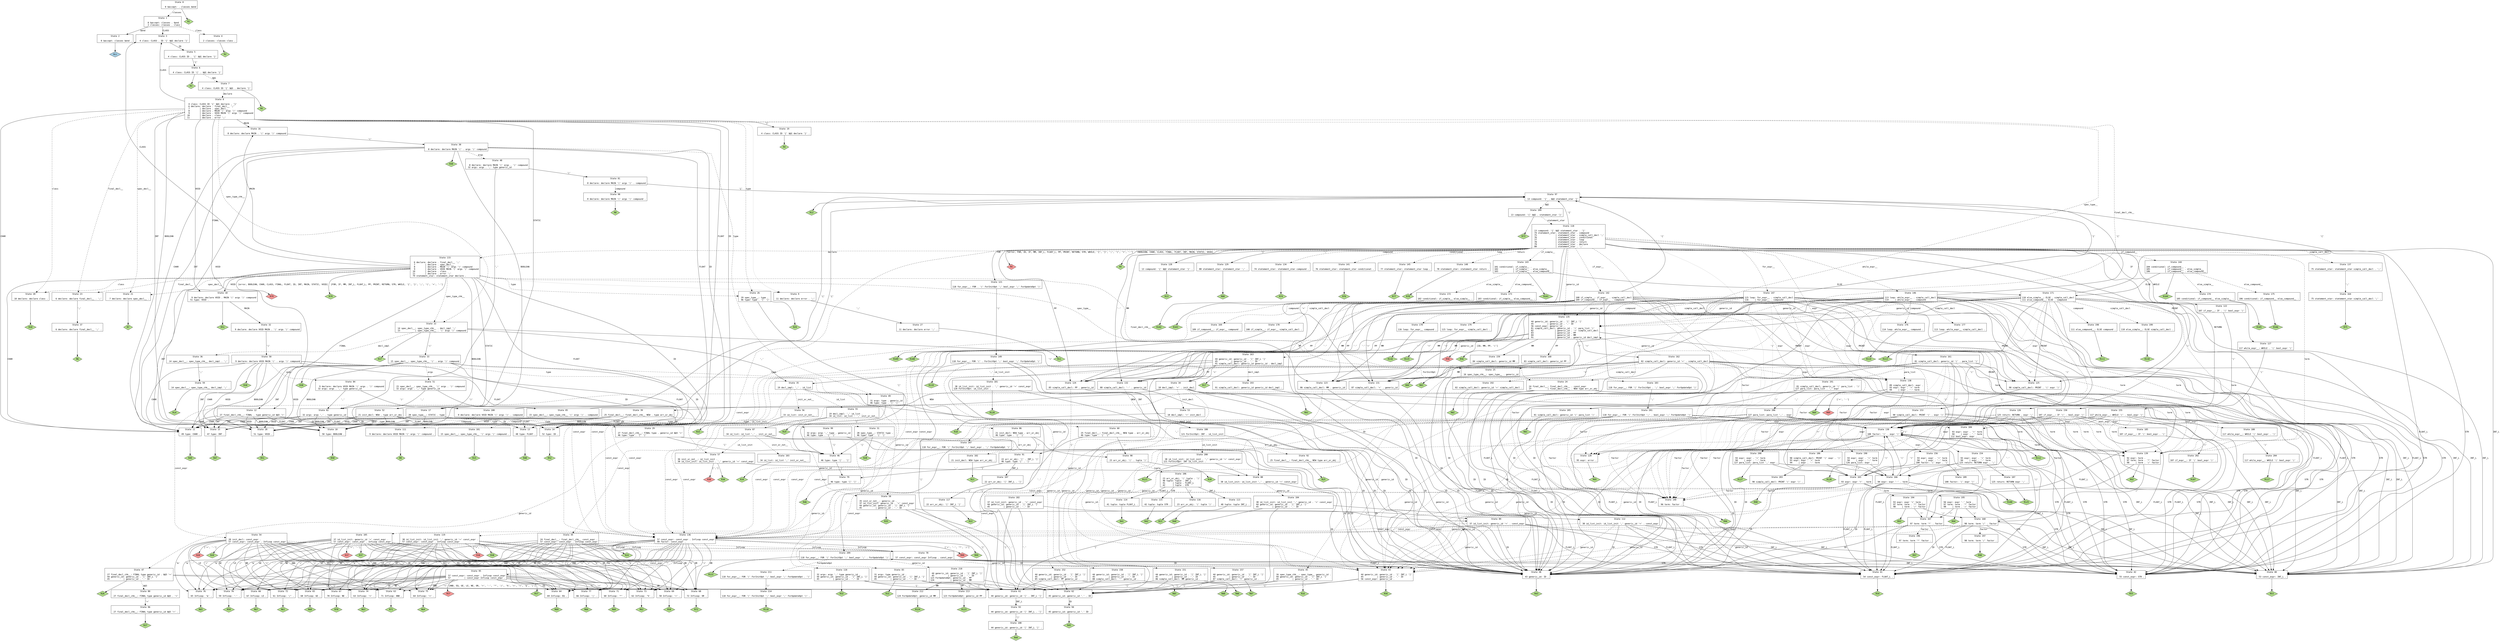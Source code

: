// Generated by GNU Bison 3.5.1.
// Report bugs to <bug-bison@gnu.org>.
// Home page: <https://www.gnu.org/software/bison/>.

digraph "B073040047.y"
{
  node [fontname = courier, shape = box, colorscheme = paired6]
  edge [fontname = courier]

  0 [label="State 0\n\l  0 $accept: . classes $end\l"]
  0 -> 1 [style=dashed label="classes"]
  0 -> "0R1" [style=solid]
 "0R1" [label="R1", fillcolor=3, shape=diamond, style=filled]
  1 [label="State 1\n\l  0 $accept: classes . $end\l  2 classes: classes . class\l"]
  1 -> 2 [style=solid label="$end"]
  1 -> 3 [style=solid label="CLASS"]
  1 -> 4 [style=dashed label="class"]
  2 [label="State 2\n\l  0 $accept: classes $end .\l"]
  2 -> "2R0" [style=solid]
 "2R0" [label="Acc", fillcolor=1, shape=diamond, style=filled]
  3 [label="State 3\n\l  4 class: CLASS . ID '{' $@1 declare '}'\l"]
  3 -> 5 [style=solid label="ID"]
  4 [label="State 4\n\l  2 classes: classes class .\l"]
  4 -> "4R2" [style=solid]
 "4R2" [label="R2", fillcolor=3, shape=diamond, style=filled]
  5 [label="State 5\n\l  4 class: CLASS ID . '{' $@1 declare '}'\l"]
  5 -> 6 [style=solid label="'{'"]
  6 [label="State 6\n\l  4 class: CLASS ID '{' . $@1 declare '}'\l"]
  6 -> 7 [style=dashed label="$@1"]
  6 -> "6R3" [style=solid]
 "6R3" [label="R3", fillcolor=3, shape=diamond, style=filled]
  7 [label="State 7\n\l  4 class: CLASS ID '{' $@1 . declare '}'\l"]
  7 -> 8 [style=dashed label="declare"]
  7 -> "7R5" [style=solid]
 "7R5" [label="R5", fillcolor=3, shape=diamond, style=filled]
  8 [label="State 8\n\l  4 class: CLASS ID '{' $@1 declare . '}'\l  6 declare: declare . final_decl__ ';'\l  7        | declare . spec_decl__\l  8        | declare . MAIN '(' args ')' compound\l  9        | declare . VOID MAIN '(' args ')' compound\l 10        | declare . class\l 11        | declare . error ';'\l"]
  8 -> 9 [style=dotted]
  8 -> 10 [style=solid label="BOOLEAN"]
  8 -> 11 [style=solid label="CHAR"]
  8 -> 3 [style=solid label="CLASS"]
  8 -> 12 [style=solid label="FINAL"]
  8 -> 13 [style=solid label="FLOAT"]
  8 -> 14 [style=solid label="ID"]
  8 -> 15 [style=solid label="INT"]
  8 -> 16 [style=solid label="MAIN"]
  8 -> 17 [style=solid label="STATIC"]
  8 -> 18 [style=solid label="VOID"]
  8 -> 19 [style=solid label="'}'"]
  8 -> 20 [style=dashed label="class"]
  8 -> 21 [style=dashed label="spec_decl__"]
  8 -> 22 [style=dashed label="spec_type_chk__"]
  8 -> 23 [style=dashed label="final_decl__"]
  8 -> 24 [style=dashed label="final_decl_chk__"]
  8 -> 25 [style=dashed label="spec_type__"]
  8 -> 26 [style=dashed label="type"]
  9 [label="State 9\n\l 11 declare: declare error . ';'\l"]
  9 -> 27 [style=solid label="';'"]
  10 [label="State 10\n\l 50 type: BOOLEAN .\l"]
  10 -> "10R50" [style=solid]
 "10R50" [label="R50", fillcolor=3, shape=diamond, style=filled]
  11 [label="State 11\n\l 49 type: CHAR .\l"]
  11 -> "11R49" [style=solid]
 "11R49" [label="R49", fillcolor=3, shape=diamond, style=filled]
  12 [label="State 12\n\l 27 final_decl_chk__: FINAL . type generic_id $@3 '='\l"]
  12 -> 10 [style=solid label="BOOLEAN"]
  12 -> 11 [style=solid label="CHAR"]
  12 -> 13 [style=solid label="FLOAT"]
  12 -> 14 [style=solid label="ID"]
  12 -> 15 [style=solid label="INT"]
  12 -> 28 [style=solid label="VOID"]
  12 -> 29 [style=dashed label="type"]
  13 [label="State 13\n\l 48 type: FLOAT .\l"]
  13 -> "13R48" [style=solid]
 "13R48" [label="R48", fillcolor=3, shape=diamond, style=filled]
  14 [label="State 14\n\l 52 type: ID .\l"]
  14 -> "14R52" [style=solid]
 "14R52" [label="R52", fillcolor=3, shape=diamond, style=filled]
  15 [label="State 15\n\l 47 type: INT .\l"]
  15 -> "15R47" [style=solid]
 "15R47" [label="R47", fillcolor=3, shape=diamond, style=filled]
  16 [label="State 16\n\l  8 declare: declare MAIN . '(' args ')' compound\l"]
  16 -> 30 [style=solid label="'('"]
  17 [label="State 17\n\l 28 spec_type__: STATIC . type\l"]
  17 -> 10 [style=solid label="BOOLEAN"]
  17 -> 11 [style=solid label="CHAR"]
  17 -> 13 [style=solid label="FLOAT"]
  17 -> 14 [style=solid label="ID"]
  17 -> 15 [style=solid label="INT"]
  17 -> 28 [style=solid label="VOID"]
  17 -> 31 [style=dashed label="type"]
  18 [label="State 18\n\l  9 declare: declare VOID . MAIN '(' args ')' compound\l 51 type: VOID .\l"]
  18 -> 32 [style=solid label="MAIN"]
  18 -> "18R51" [style=solid]
 "18R51" [label="R51", fillcolor=3, shape=diamond, style=filled]
  19 [label="State 19\n\l  4 class: CLASS ID '{' $@1 declare '}' .\l"]
  19 -> "19R4" [style=solid]
 "19R4" [label="R4", fillcolor=3, shape=diamond, style=filled]
  20 [label="State 20\n\l 10 declare: declare class .\l"]
  20 -> "20R10" [style=solid]
 "20R10" [label="R10", fillcolor=3, shape=diamond, style=filled]
  21 [label="State 21\n\l  7 declare: declare spec_decl__ .\l"]
  21 -> "21R7" [style=solid]
 "21R7" [label="R7", fillcolor=3, shape=diamond, style=filled]
  22 [label="State 22\n\l 14 spec_decl__: spec_type_chk__ . decl_impl ';'\l 15            | spec_type_chk__ . '(' args ')' compound\l"]
  22 -> 33 [style=solid label="'('"]
  22 -> 34 [style=solid label="'='"]
  22 -> 35 [style=solid label="','"]
  22 -> 36 [style=dashed label="decl_impl"]
  22 -> "22R17" [style=solid]
 "22R17" [label="R17", fillcolor=3, shape=diamond, style=filled]
  23 [label="State 23\n\l  6 declare: declare final_decl__ . ';'\l"]
  23 -> 37 [style=solid label="';'"]
  24 [label="State 24\n\l 24 final_decl__: final_decl_chk__ . const_expr\l 25             | final_decl_chk__ . NEW type arr_or_obj\l"]
  24 -> 38 [style=solid label="ID"]
  24 -> 39 [style=solid label="NEW"]
  24 -> 40 [style=solid label="INT_L"]
  24 -> 41 [style=solid label="FLOAT_L"]
  24 -> 42 [style=solid label="STR"]
  24 -> 43 [style=dashed label="generic_id"]
  24 -> 44 [style=dashed label="const_expr"]
  25 [label="State 25\n\l 16 spec_type_chk__: spec_type__ . generic_id\l"]
  25 -> 38 [style=solid label="ID"]
  25 -> 45 [style=dashed label="generic_id"]
  26 [label="State 26\n\l 29 spec_type__: type .\l 46 type: type . '[' ']'\l"]
  26 -> 46 [style=solid label="'['"]
  26 -> "26R29" [style=solid]
 "26R29" [label="R29", fillcolor=3, shape=diamond, style=filled]
  27 [label="State 27\n\l 11 declare: declare error ';' .\l"]
  27 -> "27R11" [style=solid]
 "27R11" [label="R11", fillcolor=3, shape=diamond, style=filled]
  28 [label="State 28\n\l 51 type: VOID .\l"]
  28 -> "28R51" [style=solid]
 "28R51" [label="R51", fillcolor=3, shape=diamond, style=filled]
  29 [label="State 29\n\l 27 final_decl_chk__: FINAL type . generic_id $@3 '='\l 46 type: type . '[' ']'\l"]
  29 -> 38 [style=solid label="ID"]
  29 -> 46 [style=solid label="'['"]
  29 -> 47 [style=dashed label="generic_id"]
  30 [label="State 30\n\l  8 declare: declare MAIN '(' . args ')' compound\l"]
  30 -> 10 [style=solid label="BOOLEAN"]
  30 -> 11 [style=solid label="CHAR"]
  30 -> 13 [style=solid label="FLOAT"]
  30 -> 14 [style=solid label="ID"]
  30 -> 15 [style=solid label="INT"]
  30 -> 28 [style=solid label="VOID"]
  30 -> 48 [style=dashed label="args"]
  30 -> 49 [style=dashed label="type"]
  30 -> "30R30" [style=solid]
 "30R30" [label="R30", fillcolor=3, shape=diamond, style=filled]
  31 [label="State 31\n\l 28 spec_type__: STATIC type .\l 46 type: type . '[' ']'\l"]
  31 -> 46 [style=solid label="'['"]
  31 -> "31R28" [style=solid]
 "31R28" [label="R28", fillcolor=3, shape=diamond, style=filled]
  32 [label="State 32\n\l  9 declare: declare VOID MAIN . '(' args ')' compound\l"]
  32 -> 50 [style=solid label="'('"]
  33 [label="State 33\n\l 15 spec_decl__: spec_type_chk__ '(' . args ')' compound\l"]
  33 -> 10 [style=solid label="BOOLEAN"]
  33 -> 11 [style=solid label="CHAR"]
  33 -> 13 [style=solid label="FLOAT"]
  33 -> 14 [style=solid label="ID"]
  33 -> 15 [style=solid label="INT"]
  33 -> 28 [style=solid label="VOID"]
  33 -> 51 [style=dashed label="args"]
  33 -> 49 [style=dashed label="type"]
  33 -> "33R30" [style=solid]
 "33R30" [label="R30", fillcolor=3, shape=diamond, style=filled]
  34 [label="State 34\n\l 18 decl_impl: '=' . init_decl\l"]
  34 -> 38 [style=solid label="ID"]
  34 -> 52 [style=solid label="NEW"]
  34 -> 40 [style=solid label="INT_L"]
  34 -> 41 [style=solid label="FLOAT_L"]
  34 -> 42 [style=solid label="STR"]
  34 -> 53 [style=dashed label="init_decl"]
  34 -> 43 [style=dashed label="generic_id"]
  34 -> 54 [style=dashed label="const_expr"]
  35 [label="State 35\n\l 19 decl_impl: ',' . id_list\l"]
  35 -> 38 [style=solid label="ID"]
  35 -> 55 [style=dashed label="id_list"]
  35 -> 56 [style=dashed label="init_or_not__"]
  35 -> 57 [style=dashed label="id_list_init"]
  35 -> 58 [style=dashed label="generic_id"]
  36 [label="State 36\n\l 14 spec_decl__: spec_type_chk__ decl_impl . ';'\l"]
  36 -> 59 [style=solid label="';'"]
  37 [label="State 37\n\l  6 declare: declare final_decl__ ';' .\l"]
  37 -> "37R6" [style=solid]
 "37R6" [label="R6", fillcolor=3, shape=diamond, style=filled]
  38 [label="State 38\n\l 43 generic_id: ID .\l"]
  38 -> "38R43" [style=solid]
 "38R43" [label="R43", fillcolor=3, shape=diamond, style=filled]
  39 [label="State 39\n\l 25 final_decl__: final_decl_chk__ NEW . type arr_or_obj\l"]
  39 -> 10 [style=solid label="BOOLEAN"]
  39 -> 11 [style=solid label="CHAR"]
  39 -> 13 [style=solid label="FLOAT"]
  39 -> 14 [style=solid label="ID"]
  39 -> 15 [style=solid label="INT"]
  39 -> 28 [style=solid label="VOID"]
  39 -> 60 [style=dashed label="type"]
  40 [label="State 40\n\l 53 const_expr: INT_L .\l"]
  40 -> "40R53" [style=solid]
 "40R53" [label="R53", fillcolor=3, shape=diamond, style=filled]
  41 [label="State 41\n\l 54 const_expr: FLOAT_L .\l"]
  41 -> "41R54" [style=solid]
 "41R54" [label="R54", fillcolor=3, shape=diamond, style=filled]
  42 [label="State 42\n\l 55 const_expr: STR .\l"]
  42 -> "42R55" [style=solid]
 "42R55" [label="R55", fillcolor=3, shape=diamond, style=filled]
  43 [label="State 43\n\l 44 generic_id: generic_id . '[' INT_L ']'\l 45           | generic_id . '.' ID\l 56 const_expr: generic_id .\l"]
  43 -> 61 [style=solid label="'['"]
  43 -> 62 [style=solid label="'.'"]
  43 -> "43R56" [style=solid]
 "43R56" [label="R56", fillcolor=3, shape=diamond, style=filled]
  44 [label="State 44\n\l 24 final_decl__: final_decl_chk__ const_expr .\l 57 const_expr: const_expr . Infixop const_expr\l"]
  44 -> 63 [style=solid label="AND"]
  44 -> 64 [style=solid label="EQ"]
  44 -> 65 [style=solid label="GE"]
  44 -> 66 [style=solid label="LE"]
  44 -> 67 [style=solid label="NE"]
  44 -> 68 [style=solid label="OR"]
  44 -> 69 [style=solid label="'+'"]
  44 -> 70 [style=solid label="'-'"]
  44 -> 71 [style=solid label="'*'"]
  44 -> 72 [style=solid label="'/'"]
  44 -> 73 [style=solid label="'%'"]
  44 -> 74 [style=solid label="'>'"]
  44 -> 75 [style=solid label="'<'"]
  44 -> 76 [style=solid label="'&'"]
  44 -> 77 [style=solid label="'|'"]
  44 -> 78 [style=dashed label="Infixop"]
  44 -> "44R24" [style=solid]
 "44R24" [label="R24", fillcolor=3, shape=diamond, style=filled]
  45 [label="State 45\n\l 16 spec_type_chk__: spec_type__ generic_id .\l 44 generic_id: generic_id . '[' INT_L ']'\l 45           | generic_id . '.' ID\l"]
  45 -> 61 [style=solid label="'['"]
  45 -> 62 [style=solid label="'.'"]
  45 -> "45R16" [style=solid]
 "45R16" [label="R16", fillcolor=3, shape=diamond, style=filled]
  46 [label="State 46\n\l 46 type: type '[' . ']'\l"]
  46 -> 79 [style=solid label="']'"]
  47 [label="State 47\n\l 27 final_decl_chk__: FINAL type generic_id . $@3 '='\l 44 generic_id: generic_id . '[' INT_L ']'\l 45           | generic_id . '.' ID\l"]
  47 -> 61 [style=solid label="'['"]
  47 -> 62 [style=solid label="'.'"]
  47 -> 80 [style=dashed label="$@3"]
  47 -> "47R26" [style=solid]
 "47R26" [label="R26", fillcolor=3, shape=diamond, style=filled]
  48 [label="State 48\n\l  8 declare: declare MAIN '(' args . ')' compound\l 32 args: args . ',' type generic_id\l"]
  48 -> 81 [style=solid label="')'"]
  48 -> 82 [style=solid label="','"]
  49 [label="State 49\n\l 31 args: type . generic_id\l 46 type: type . '[' ']'\l"]
  49 -> 38 [style=solid label="ID"]
  49 -> 46 [style=solid label="'['"]
  49 -> 83 [style=dashed label="generic_id"]
  50 [label="State 50\n\l  9 declare: declare VOID MAIN '(' . args ')' compound\l"]
  50 -> 10 [style=solid label="BOOLEAN"]
  50 -> 11 [style=solid label="CHAR"]
  50 -> 13 [style=solid label="FLOAT"]
  50 -> 14 [style=solid label="ID"]
  50 -> 15 [style=solid label="INT"]
  50 -> 28 [style=solid label="VOID"]
  50 -> 84 [style=dashed label="args"]
  50 -> 49 [style=dashed label="type"]
  50 -> "50R30" [style=solid]
 "50R30" [label="R30", fillcolor=3, shape=diamond, style=filled]
  51 [label="State 51\n\l 15 spec_decl__: spec_type_chk__ '(' args . ')' compound\l 32 args: args . ',' type generic_id\l"]
  51 -> 85 [style=solid label="')'"]
  51 -> 82 [style=solid label="','"]
  52 [label="State 52\n\l 21 init_decl: NEW . type arr_or_obj\l"]
  52 -> 10 [style=solid label="BOOLEAN"]
  52 -> 11 [style=solid label="CHAR"]
  52 -> 13 [style=solid label="FLOAT"]
  52 -> 14 [style=solid label="ID"]
  52 -> 15 [style=solid label="INT"]
  52 -> 28 [style=solid label="VOID"]
  52 -> 86 [style=dashed label="type"]
  53 [label="State 53\n\l 18 decl_impl: '=' init_decl .\l"]
  53 -> "53R18" [style=solid]
 "53R18" [label="R18", fillcolor=3, shape=diamond, style=filled]
  54 [label="State 54\n\l 20 init_decl: const_expr .\l 57 const_expr: const_expr . Infixop const_expr\l"]
  54 -> 63 [style=solid label="AND"]
  54 -> 64 [style=solid label="EQ"]
  54 -> 65 [style=solid label="GE"]
  54 -> 66 [style=solid label="LE"]
  54 -> 67 [style=solid label="NE"]
  54 -> 68 [style=solid label="OR"]
  54 -> 69 [style=solid label="'+'"]
  54 -> 70 [style=solid label="'-'"]
  54 -> 71 [style=solid label="'*'"]
  54 -> 72 [style=solid label="'/'"]
  54 -> 73 [style=solid label="'%'"]
  54 -> 74 [style=solid label="'>'"]
  54 -> 75 [style=solid label="'<'"]
  54 -> 76 [style=solid label="'&'"]
  54 -> 77 [style=solid label="'|'"]
  54 -> 78 [style=dashed label="Infixop"]
  54 -> "54R20d" [label="['+', '-']", style=solid]
 "54R20d" [label="R20", fillcolor=5, shape=diamond, style=filled]
  54 -> "54R20" [style=solid]
 "54R20" [label="R20", fillcolor=3, shape=diamond, style=filled]
  55 [label="State 55\n\l 19 decl_impl: ',' id_list .\l 34 id_list: id_list . ',' init_or_not__\l"]
  55 -> 87 [style=solid label="','"]
  55 -> "55R19" [style=solid]
 "55R19" [label="R19", fillcolor=3, shape=diamond, style=filled]
  56 [label="State 56\n\l 33 id_list: init_or_not__ .\l"]
  56 -> "56R33" [style=solid]
 "56R33" [label="R33", fillcolor=3, shape=diamond, style=filled]
  57 [label="State 57\n\l 36 init_or_not__: id_list_init .\l 38 id_list_init: id_list_init . ',' generic_id '=' const_expr\l"]
  57 -> 88 [style=solid label="','"]
  57 -> "57R36d" [label="[',']", style=solid]
 "57R36d" [label="R36", fillcolor=5, shape=diamond, style=filled]
  57 -> "57R36" [style=solid]
 "57R36" [label="R36", fillcolor=3, shape=diamond, style=filled]
  58 [label="State 58\n\l 35 init_or_not__: generic_id .\l 37 id_list_init: generic_id . '=' const_expr\l 44 generic_id: generic_id . '[' INT_L ']'\l 45           | generic_id . '.' ID\l"]
  58 -> 89 [style=solid label="'='"]
  58 -> 61 [style=solid label="'['"]
  58 -> 62 [style=solid label="'.'"]
  58 -> "58R35" [style=solid]
 "58R35" [label="R35", fillcolor=3, shape=diamond, style=filled]
  59 [label="State 59\n\l 14 spec_decl__: spec_type_chk__ decl_impl ';' .\l"]
  59 -> "59R14" [style=solid]
 "59R14" [label="R14", fillcolor=3, shape=diamond, style=filled]
  60 [label="State 60\n\l 25 final_decl__: final_decl_chk__ NEW type . arr_or_obj\l 46 type: type . '[' ']'\l"]
  60 -> 90 [style=solid label="'('"]
  60 -> 91 [style=solid label="'['"]
  60 -> 92 [style=dashed label="arr_or_obj"]
  61 [label="State 61\n\l 44 generic_id: generic_id '[' . INT_L ']'\l"]
  61 -> 93 [style=solid label="INT_L"]
  62 [label="State 62\n\l 45 generic_id: generic_id '.' . ID\l"]
  62 -> 94 [style=solid label="ID"]
  63 [label="State 63\n\l 71 Infixop: AND .\l"]
  63 -> "63R71" [style=solid]
 "63R71" [label="R71", fillcolor=3, shape=diamond, style=filled]
  64 [label="State 64\n\l 69 Infixop: EQ .\l"]
  64 -> "64R69" [style=solid]
 "64R69" [label="R69", fillcolor=3, shape=diamond, style=filled]
  65 [label="State 65\n\l 68 Infixop: GE .\l"]
  65 -> "65R68" [style=solid]
 "65R68" [label="R68", fillcolor=3, shape=diamond, style=filled]
  66 [label="State 66\n\l 67 Infixop: LE .\l"]
  66 -> "66R67" [style=solid]
 "66R67" [label="R67", fillcolor=3, shape=diamond, style=filled]
  67 [label="State 67\n\l 70 Infixop: NE .\l"]
  67 -> "67R70" [style=solid]
 "67R70" [label="R70", fillcolor=3, shape=diamond, style=filled]
  68 [label="State 68\n\l 72 Infixop: OR .\l"]
  68 -> "68R72" [style=solid]
 "68R72" [label="R72", fillcolor=3, shape=diamond, style=filled]
  69 [label="State 69\n\l 58 Infixop: '+' .\l"]
  69 -> "69R58" [style=solid]
 "69R58" [label="R58", fillcolor=3, shape=diamond, style=filled]
  70 [label="State 70\n\l 59 Infixop: '-' .\l"]
  70 -> "70R59" [style=solid]
 "70R59" [label="R59", fillcolor=3, shape=diamond, style=filled]
  71 [label="State 71\n\l 60 Infixop: '*' .\l"]
  71 -> "71R60" [style=solid]
 "71R60" [label="R60", fillcolor=3, shape=diamond, style=filled]
  72 [label="State 72\n\l 61 Infixop: '/' .\l"]
  72 -> "72R61" [style=solid]
 "72R61" [label="R61", fillcolor=3, shape=diamond, style=filled]
  73 [label="State 73\n\l 62 Infixop: '%' .\l"]
  73 -> "73R62" [style=solid]
 "73R62" [label="R62", fillcolor=3, shape=diamond, style=filled]
  74 [label="State 74\n\l 63 Infixop: '>' .\l"]
  74 -> "74R63" [style=solid]
 "74R63" [label="R63", fillcolor=3, shape=diamond, style=filled]
  75 [label="State 75\n\l 64 Infixop: '<' .\l"]
  75 -> "75R64" [style=solid]
 "75R64" [label="R64", fillcolor=3, shape=diamond, style=filled]
  76 [label="State 76\n\l 65 Infixop: '&' .\l"]
  76 -> "76R65" [style=solid]
 "76R65" [label="R65", fillcolor=3, shape=diamond, style=filled]
  77 [label="State 77\n\l 66 Infixop: '|' .\l"]
  77 -> "77R66" [style=solid]
 "77R66" [label="R66", fillcolor=3, shape=diamond, style=filled]
  78 [label="State 78\n\l 57 const_expr: const_expr Infixop . const_expr\l"]
  78 -> 38 [style=solid label="ID"]
  78 -> 40 [style=solid label="INT_L"]
  78 -> 41 [style=solid label="FLOAT_L"]
  78 -> 42 [style=solid label="STR"]
  78 -> 43 [style=dashed label="generic_id"]
  78 -> 95 [style=dashed label="const_expr"]
  79 [label="State 79\n\l 46 type: type '[' ']' .\l"]
  79 -> "79R46" [style=solid]
 "79R46" [label="R46", fillcolor=3, shape=diamond, style=filled]
  80 [label="State 80\n\l 27 final_decl_chk__: FINAL type generic_id $@3 . '='\l"]
  80 -> 96 [style=solid label="'='"]
  81 [label="State 81\n\l  8 declare: declare MAIN '(' args ')' . compound\l"]
  81 -> 97 [style=solid label="'{'"]
  81 -> 98 [style=dashed label="compound"]
  82 [label="State 82\n\l 32 args: args ',' . type generic_id\l"]
  82 -> 10 [style=solid label="BOOLEAN"]
  82 -> 11 [style=solid label="CHAR"]
  82 -> 13 [style=solid label="FLOAT"]
  82 -> 14 [style=solid label="ID"]
  82 -> 15 [style=solid label="INT"]
  82 -> 28 [style=solid label="VOID"]
  82 -> 99 [style=dashed label="type"]
  83 [label="State 83\n\l 31 args: type generic_id .\l 44 generic_id: generic_id . '[' INT_L ']'\l 45           | generic_id . '.' ID\l"]
  83 -> 61 [style=solid label="'['"]
  83 -> 62 [style=solid label="'.'"]
  83 -> "83R31" [style=solid]
 "83R31" [label="R31", fillcolor=3, shape=diamond, style=filled]
  84 [label="State 84\n\l  9 declare: declare VOID MAIN '(' args . ')' compound\l 32 args: args . ',' type generic_id\l"]
  84 -> 100 [style=solid label="')'"]
  84 -> 82 [style=solid label="','"]
  85 [label="State 85\n\l 15 spec_decl__: spec_type_chk__ '(' args ')' . compound\l"]
  85 -> 97 [style=solid label="'{'"]
  85 -> 101 [style=dashed label="compound"]
  86 [label="State 86\n\l 21 init_decl: NEW type . arr_or_obj\l 46 type: type . '[' ']'\l"]
  86 -> 90 [style=solid label="'('"]
  86 -> 91 [style=solid label="'['"]
  86 -> 102 [style=dashed label="arr_or_obj"]
  87 [label="State 87\n\l 34 id_list: id_list ',' . init_or_not__\l"]
  87 -> 38 [style=solid label="ID"]
  87 -> 103 [style=dashed label="init_or_not__"]
  87 -> 57 [style=dashed label="id_list_init"]
  87 -> 58 [style=dashed label="generic_id"]
  88 [label="State 88\n\l 38 id_list_init: id_list_init ',' . generic_id '=' const_expr\l"]
  88 -> 38 [style=solid label="ID"]
  88 -> 104 [style=dashed label="generic_id"]
  89 [label="State 89\n\l 37 id_list_init: generic_id '=' . const_expr\l"]
  89 -> 38 [style=solid label="ID"]
  89 -> 40 [style=solid label="INT_L"]
  89 -> 41 [style=solid label="FLOAT_L"]
  89 -> 42 [style=solid label="STR"]
  89 -> 43 [style=dashed label="generic_id"]
  89 -> 105 [style=dashed label="const_expr"]
  90 [label="State 90\n\l 23 arr_or_obj: '(' . tuple ')'\l"]
  90 -> 106 [style=dashed label="tuple"]
  90 -> "90R39" [style=solid]
 "90R39" [label="R39", fillcolor=3, shape=diamond, style=filled]
  91 [label="State 91\n\l 22 arr_or_obj: '[' . INT_L ']'\l 46 type: type '[' . ']'\l"]
  91 -> 107 [style=solid label="INT_L"]
  91 -> 79 [style=solid label="']'"]
  92 [label="State 92\n\l 25 final_decl__: final_decl_chk__ NEW type arr_or_obj .\l"]
  92 -> "92R25" [style=solid]
 "92R25" [label="R25", fillcolor=3, shape=diamond, style=filled]
  93 [label="State 93\n\l 44 generic_id: generic_id '[' INT_L . ']'\l"]
  93 -> 108 [style=solid label="']'"]
  94 [label="State 94\n\l 45 generic_id: generic_id '.' ID .\l"]
  94 -> "94R45" [style=solid]
 "94R45" [label="R45", fillcolor=3, shape=diamond, style=filled]
  95 [label="State 95\n\l 57 const_expr: const_expr . Infixop const_expr\l 57           | const_expr Infixop const_expr .\l"]
  95 -> 63 [style=solid label="AND"]
  95 -> 64 [style=solid label="EQ"]
  95 -> 65 [style=solid label="GE"]
  95 -> 66 [style=solid label="LE"]
  95 -> 67 [style=solid label="NE"]
  95 -> 68 [style=solid label="OR"]
  95 -> 69 [style=solid label="'+'"]
  95 -> 70 [style=solid label="'-'"]
  95 -> 71 [style=solid label="'*'"]
  95 -> 72 [style=solid label="'/'"]
  95 -> 73 [style=solid label="'%'"]
  95 -> 74 [style=solid label="'>'"]
  95 -> 75 [style=solid label="'<'"]
  95 -> 76 [style=solid label="'&'"]
  95 -> 77 [style=solid label="'|'"]
  95 -> 78 [style=dashed label="Infixop"]
  95 -> "95R57d" [label="[AND, EQ, GE, LE, NE, OR, '+', '-', '*', '/', '%', '>', '<', '&', '|']", style=solid]
 "95R57d" [label="R57", fillcolor=5, shape=diamond, style=filled]
  95 -> "95R57" [style=solid]
 "95R57" [label="R57", fillcolor=3, shape=diamond, style=filled]
  96 [label="State 96\n\l 27 final_decl_chk__: FINAL type generic_id $@3 '=' .\l"]
  96 -> "96R27" [style=solid]
 "96R27" [label="R27", fillcolor=3, shape=diamond, style=filled]
  97 [label="State 97\n\l 13 compound: '{' . $@2 statement_star '}'\l"]
  97 -> 109 [style=dashed label="$@2"]
  97 -> "97R12" [style=solid]
 "97R12" [label="R12", fillcolor=3, shape=diamond, style=filled]
  98 [label="State 98\n\l  8 declare: declare MAIN '(' args ')' compound .\l"]
  98 -> "98R8" [style=solid]
 "98R8" [label="R8", fillcolor=3, shape=diamond, style=filled]
  99 [label="State 99\n\l 32 args: args ',' type . generic_id\l 46 type: type . '[' ']'\l"]
  99 -> 38 [style=solid label="ID"]
  99 -> 46 [style=solid label="'['"]
  99 -> 110 [style=dashed label="generic_id"]
  100 [label="State 100\n\l  9 declare: declare VOID MAIN '(' args ')' . compound\l"]
  100 -> 97 [style=solid label="'{'"]
  100 -> 111 [style=dashed label="compound"]
  101 [label="State 101\n\l 15 spec_decl__: spec_type_chk__ '(' args ')' compound .\l"]
  101 -> "101R15" [style=solid]
 "101R15" [label="R15", fillcolor=3, shape=diamond, style=filled]
  102 [label="State 102\n\l 21 init_decl: NEW type arr_or_obj .\l"]
  102 -> "102R21" [style=solid]
 "102R21" [label="R21", fillcolor=3, shape=diamond, style=filled]
  103 [label="State 103\n\l 34 id_list: id_list ',' init_or_not__ .\l"]
  103 -> "103R34" [style=solid]
 "103R34" [label="R34", fillcolor=3, shape=diamond, style=filled]
  104 [label="State 104\n\l 38 id_list_init: id_list_init ',' generic_id . '=' const_expr\l 44 generic_id: generic_id . '[' INT_L ']'\l 45           | generic_id . '.' ID\l"]
  104 -> 112 [style=solid label="'='"]
  104 -> 61 [style=solid label="'['"]
  104 -> 62 [style=solid label="'.'"]
  105 [label="State 105\n\l 37 id_list_init: generic_id '=' const_expr .\l 57 const_expr: const_expr . Infixop const_expr\l"]
  105 -> 63 [style=solid label="AND"]
  105 -> 64 [style=solid label="EQ"]
  105 -> 65 [style=solid label="GE"]
  105 -> 66 [style=solid label="LE"]
  105 -> 67 [style=solid label="NE"]
  105 -> 68 [style=solid label="OR"]
  105 -> 69 [style=solid label="'+'"]
  105 -> 70 [style=solid label="'-'"]
  105 -> 71 [style=solid label="'*'"]
  105 -> 72 [style=solid label="'/'"]
  105 -> 73 [style=solid label="'%'"]
  105 -> 74 [style=solid label="'>'"]
  105 -> 75 [style=solid label="'<'"]
  105 -> 76 [style=solid label="'&'"]
  105 -> 77 [style=solid label="'|'"]
  105 -> 78 [style=dashed label="Infixop"]
  105 -> "105R37d" [label="['+', '-']", style=solid]
 "105R37d" [label="R37", fillcolor=5, shape=diamond, style=filled]
  105 -> "105R37" [style=solid]
 "105R37" [label="R37", fillcolor=3, shape=diamond, style=filled]
  106 [label="State 106\n\l 23 arr_or_obj: '(' tuple . ')'\l 40 tuple: tuple . INT_L\l 41      | tuple . FLOAT_L\l 42      | tuple . STR\l"]
  106 -> 113 [style=solid label="INT_L"]
  106 -> 114 [style=solid label="FLOAT_L"]
  106 -> 115 [style=solid label="STR"]
  106 -> 116 [style=solid label="')'"]
  107 [label="State 107\n\l 22 arr_or_obj: '[' INT_L . ']'\l"]
  107 -> 117 [style=solid label="']'"]
  108 [label="State 108\n\l 44 generic_id: generic_id '[' INT_L ']' .\l"]
  108 -> "108R44" [style=solid]
 "108R44" [label="R44", fillcolor=3, shape=diamond, style=filled]
  109 [label="State 109\n\l 13 compound: '{' $@2 . statement_star '}'\l"]
  109 -> 118 [style=dashed label="statement_star"]
  109 -> "109R73" [style=solid]
 "109R73" [label="R73", fillcolor=3, shape=diamond, style=filled]
  110 [label="State 110\n\l 32 args: args ',' type generic_id .\l 44 generic_id: generic_id . '[' INT_L ']'\l 45           | generic_id . '.' ID\l"]
  110 -> 61 [style=solid label="'['"]
  110 -> 62 [style=solid label="'.'"]
  110 -> "110R32" [style=solid]
 "110R32" [label="R32", fillcolor=3, shape=diamond, style=filled]
  111 [label="State 111\n\l  9 declare: declare VOID MAIN '(' args ')' compound .\l"]
  111 -> "111R9" [style=solid]
 "111R9" [label="R9", fillcolor=3, shape=diamond, style=filled]
  112 [label="State 112\n\l 38 id_list_init: id_list_init ',' generic_id '=' . const_expr\l"]
  112 -> 38 [style=solid label="ID"]
  112 -> 40 [style=solid label="INT_L"]
  112 -> 41 [style=solid label="FLOAT_L"]
  112 -> 42 [style=solid label="STR"]
  112 -> 43 [style=dashed label="generic_id"]
  112 -> 119 [style=dashed label="const_expr"]
  113 [label="State 113\n\l 40 tuple: tuple INT_L .\l"]
  113 -> "113R40" [style=solid]
 "113R40" [label="R40", fillcolor=3, shape=diamond, style=filled]
  114 [label="State 114\n\l 41 tuple: tuple FLOAT_L .\l"]
  114 -> "114R41" [style=solid]
 "114R41" [label="R41", fillcolor=3, shape=diamond, style=filled]
  115 [label="State 115\n\l 42 tuple: tuple STR .\l"]
  115 -> "115R42" [style=solid]
 "115R42" [label="R42", fillcolor=3, shape=diamond, style=filled]
  116 [label="State 116\n\l 23 arr_or_obj: '(' tuple ')' .\l"]
  116 -> "116R23" [style=solid]
 "116R23" [label="R23", fillcolor=3, shape=diamond, style=filled]
  117 [label="State 117\n\l 22 arr_or_obj: '[' INT_L ']' .\l"]
  117 -> "117R22" [style=solid]
 "117R22" [label="R22", fillcolor=3, shape=diamond, style=filled]
  118 [label="State 118\n\l 13 compound: '{' $@2 statement_star . '}'\l 74 statement_star: statement_star . compound\l 75               | statement_star . simple_call_decl ';'\l 76               | statement_star . conditional\l 77               | statement_star . loop\l 78               | statement_star . return\l 79               | statement_star . declare\l 80               | statement_star . ';'\l"]
  118 -> 120 [style=dotted]
  118 -> 121 [style=solid label="FOR"]
  118 -> 38 [style=solid label="ID"]
  118 -> 122 [style=solid label="IF"]
  118 -> 123 [style=solid label="MM"]
  118 -> 40 [style=solid label="INT_L"]
  118 -> 41 [style=solid label="FLOAT_L"]
  118 -> 124 [style=solid label="PP"]
  118 -> 125 [style=solid label="PRINT"]
  118 -> 126 [style=solid label="RETURN"]
  118 -> 42 [style=solid label="STR"]
  118 -> 127 [style=solid label="WHILE"]
  118 -> 97 [style=solid label="'{'"]
  118 -> 128 [style=solid label="'}'"]
  118 -> 129 [style=solid label="';'"]
  118 -> 130 [style=solid label="'('"]
  118 -> 131 [style=solid label="'+'"]
  118 -> 132 [style=solid label="'-'"]
  118 -> 133 [style=dashed label="declare"]
  118 -> 134 [style=dashed label="compound"]
  118 -> 135 [style=dashed label="generic_id"]
  118 -> 136 [style=dashed label="const_expr"]
  118 -> 137 [style=dashed label="simple_call_decl"]
  118 -> 138 [style=dashed label="expr"]
  118 -> 139 [style=dashed label="term"]
  118 -> 140 [style=dashed label="factor"]
  118 -> 141 [style=dashed label="conditional"]
  118 -> 142 [style=dashed label="if_expr__"]
  118 -> 143 [style=dashed label="if_simple__"]
  118 -> 144 [style=dashed label="if_compound__"]
  118 -> 145 [style=dashed label="loop"]
  118 -> 146 [style=dashed label="while_expr__"]
  118 -> 147 [style=dashed label="for_expr__"]
  118 -> 148 [style=dashed label="return"]
  118 -> "118R5d" [label="[error, FOR, ID, IF, MM, INT_L, FLOAT_L, PP, PRINT, RETURN, STR, WHILE, '{', '}', ';', '(', '+', '-']", style=solid]
 "118R5d" [label="R5", fillcolor=5, shape=diamond, style=filled]
  118 -> "118R5" [label="[BOOLEAN, CHAR, CLASS, FINAL, FLOAT, INT, MAIN, STATIC, VOID]", style=solid]
 "118R5" [label="R5", fillcolor=3, shape=diamond, style=filled]
  119 [label="State 119\n\l 38 id_list_init: id_list_init ',' generic_id '=' const_expr .\l 57 const_expr: const_expr . Infixop const_expr\l"]
  119 -> 63 [style=solid label="AND"]
  119 -> 64 [style=solid label="EQ"]
  119 -> 65 [style=solid label="GE"]
  119 -> 66 [style=solid label="LE"]
  119 -> 67 [style=solid label="NE"]
  119 -> 68 [style=solid label="OR"]
  119 -> 69 [style=solid label="'+'"]
  119 -> 70 [style=solid label="'-'"]
  119 -> 71 [style=solid label="'*'"]
  119 -> 72 [style=solid label="'/'"]
  119 -> 73 [style=solid label="'%'"]
  119 -> 74 [style=solid label="'>'"]
  119 -> 75 [style=solid label="'<'"]
  119 -> 76 [style=solid label="'&'"]
  119 -> 77 [style=solid label="'|'"]
  119 -> 78 [style=dashed label="Infixop"]
  119 -> "119R38d" [label="['+', '-']", style=solid]
 "119R38d" [label="R38", fillcolor=5, shape=diamond, style=filled]
  119 -> "119R38" [style=solid]
 "119R38" [label="R38", fillcolor=3, shape=diamond, style=filled]
  120 [label="State 120\n\l 95 expr: error .\l"]
  120 -> "120R95" [style=solid]
 "120R95" [label="R95", fillcolor=3, shape=diamond, style=filled]
  121 [label="State 121\n\l118 for_expr__: FOR . '(' ForInitOpt ';' bool_expr ';' ForUpdateOpt ')'\l"]
  121 -> 149 [style=solid label="'('"]
  122 [label="State 122\n\l107 if_expr__: IF . '(' bool_expr ')'\l"]
  122 -> 150 [style=solid label="'('"]
  123 [label="State 123\n\l 86 simple_call_decl: MM . generic_id\l"]
  123 -> 38 [style=solid label="ID"]
  123 -> 151 [style=dashed label="generic_id"]
  124 [label="State 124\n\l 85 simple_call_decl: PP . generic_id\l"]
  124 -> 38 [style=solid label="ID"]
  124 -> 152 [style=dashed label="generic_id"]
  125 [label="State 125\n\l 90 simple_call_decl: PRINT . '(' expr ')'\l"]
  125 -> 153 [style=solid label="'('"]
  126 [label="State 126\n\l125 return: RETURN . expr ';'\l"]
  126 -> 120 [style=dotted]
  126 -> 38 [style=solid label="ID"]
  126 -> 40 [style=solid label="INT_L"]
  126 -> 41 [style=solid label="FLOAT_L"]
  126 -> 42 [style=solid label="STR"]
  126 -> 130 [style=solid label="'('"]
  126 -> 43 [style=dashed label="generic_id"]
  126 -> 136 [style=dashed label="const_expr"]
  126 -> 154 [style=dashed label="expr"]
  126 -> 139 [style=dashed label="term"]
  126 -> 140 [style=dashed label="factor"]
  127 [label="State 127\n\l117 while_expr__: WHILE . '(' bool_expr ')'\l"]
  127 -> 155 [style=solid label="'('"]
  128 [label="State 128\n\l 13 compound: '{' $@2 statement_star '}' .\l"]
  128 -> "128R13" [style=solid]
 "128R13" [label="R13", fillcolor=3, shape=diamond, style=filled]
  129 [label="State 129\n\l 80 statement_star: statement_star ';' .\l"]
  129 -> "129R80" [style=solid]
 "129R80" [label="R80", fillcolor=3, shape=diamond, style=filled]
  130 [label="State 130\n\l100 factor: '(' . expr ')'\l"]
  130 -> 120 [style=dotted]
  130 -> 38 [style=solid label="ID"]
  130 -> 40 [style=solid label="INT_L"]
  130 -> 41 [style=solid label="FLOAT_L"]
  130 -> 42 [style=solid label="STR"]
  130 -> 130 [style=solid label="'('"]
  130 -> 43 [style=dashed label="generic_id"]
  130 -> 136 [style=dashed label="const_expr"]
  130 -> 156 [style=dashed label="expr"]
  130 -> 139 [style=dashed label="term"]
  130 -> 140 [style=dashed label="factor"]
  131 [label="State 131\n\l 87 simple_call_decl: '+' . generic_id\l"]
  131 -> 38 [style=solid label="ID"]
  131 -> 157 [style=dashed label="generic_id"]
  132 [label="State 132\n\l 88 simple_call_decl: '-' . generic_id\l"]
  132 -> 38 [style=solid label="ID"]
  132 -> 158 [style=dashed label="generic_id"]
  133 [label="State 133\n\l  6 declare: declare . final_decl__ ';'\l  7        | declare . spec_decl__\l  8        | declare . MAIN '(' args ')' compound\l  9        | declare . VOID MAIN '(' args ')' compound\l 10        | declare . class\l 11        | declare . error ';'\l 79 statement_star: statement_star declare .\l"]
  133 -> 9 [style=dotted]
  133 -> 10 [style=solid label="BOOLEAN"]
  133 -> 11 [style=solid label="CHAR"]
  133 -> 3 [style=solid label="CLASS"]
  133 -> 12 [style=solid label="FINAL"]
  133 -> 13 [style=solid label="FLOAT"]
  133 -> 14 [style=solid label="ID"]
  133 -> 15 [style=solid label="INT"]
  133 -> 16 [style=solid label="MAIN"]
  133 -> 17 [style=solid label="STATIC"]
  133 -> 18 [style=solid label="VOID"]
  133 -> 20 [style=dashed label="class"]
  133 -> 21 [style=dashed label="spec_decl__"]
  133 -> 22 [style=dashed label="spec_type_chk__"]
  133 -> 23 [style=dashed label="final_decl__"]
  133 -> 24 [style=dashed label="final_decl_chk__"]
  133 -> 25 [style=dashed label="spec_type__"]
  133 -> 26 [style=dashed label="type"]
  133 -> "133R79d" [label="[error, BOOLEAN, CHAR, CLASS, FINAL, FLOAT, ID, INT, MAIN, STATIC, VOID]", style=solid]
 "133R79d" [label="R79", fillcolor=5, shape=diamond, style=filled]
  133 -> "133R79" [label="[FOR, IF, MM, INT_L, FLOAT_L, PP, PRINT, RETURN, STR, WHILE, '{', '}', ';', '(', '+', '-']", style=solid]
 "133R79" [label="R79", fillcolor=3, shape=diamond, style=filled]
  134 [label="State 134\n\l 74 statement_star: statement_star compound .\l"]
  134 -> "134R74" [style=solid]
 "134R74" [label="R74", fillcolor=3, shape=diamond, style=filled]
  135 [label="State 135\n\l 44 generic_id: generic_id . '[' INT_L ']'\l 45           | generic_id . '.' ID\l 56 const_expr: generic_id .\l 81 simple_call_decl: generic_id . '(' para_list ')'\l 82                 | generic_id . '=' simple_call_decl\l 83                 | generic_id . PP\l 84                 | generic_id . MM\l 91                 | generic_id . generic_id decl_impl\l"]
  135 -> 38 [style=solid label="ID"]
  135 -> 159 [style=solid label="MM"]
  135 -> 160 [style=solid label="PP"]
  135 -> 161 [style=solid label="'('"]
  135 -> 162 [style=solid label="'='"]
  135 -> 61 [style=solid label="'['"]
  135 -> 62 [style=solid label="'.'"]
  135 -> 163 [style=dashed label="generic_id"]
  135 -> "135R56d" [label="[ID, MM, PP, '(']", style=solid]
 "135R56d" [label="R56", fillcolor=5, shape=diamond, style=filled]
  135 -> "135R56" [style=solid]
 "135R56" [label="R56", fillcolor=3, shape=diamond, style=filled]
  136 [label="State 136\n\l 57 const_expr: const_expr . Infixop const_expr\l 99 factor: const_expr .\l"]
  136 -> 63 [style=solid label="AND"]
  136 -> 64 [style=solid label="EQ"]
  136 -> 65 [style=solid label="GE"]
  136 -> 66 [style=solid label="LE"]
  136 -> 67 [style=solid label="NE"]
  136 -> 68 [style=solid label="OR"]
  136 -> 69 [style=solid label="'+'"]
  136 -> 70 [style=solid label="'-'"]
  136 -> 71 [style=solid label="'*'"]
  136 -> 72 [style=solid label="'/'"]
  136 -> 73 [style=solid label="'%'"]
  136 -> 74 [style=solid label="'>'"]
  136 -> 75 [style=solid label="'<'"]
  136 -> 76 [style=solid label="'&'"]
  136 -> 77 [style=solid label="'|'"]
  136 -> 78 [style=dashed label="Infixop"]
  136 -> "136R99d" [label="['+', '-', '*', '/']", style=solid]
 "136R99d" [label="R99", fillcolor=5, shape=diamond, style=filled]
  136 -> "136R99" [style=solid]
 "136R99" [label="R99", fillcolor=3, shape=diamond, style=filled]
  137 [label="State 137\n\l 75 statement_star: statement_star simple_call_decl . ';'\l"]
  137 -> 164 [style=solid label="';'"]
  138 [label="State 138\n\l 89 simple_call_decl: expr .\l 93 expr: expr . '+' term\l 94     | expr . '-' term\l"]
  138 -> 165 [style=solid label="'+'"]
  138 -> 166 [style=solid label="'-'"]
  138 -> "138R89d" [label="['+', '-']", style=solid]
 "138R89d" [label="R89", fillcolor=5, shape=diamond, style=filled]
  138 -> "138R89" [style=solid]
 "138R89" [label="R89", fillcolor=3, shape=diamond, style=filled]
  139 [label="State 139\n\l 92 expr: term .\l 97 term: term . '*' factor\l 98     | term . '/' factor\l"]
  139 -> 167 [style=solid label="'*'"]
  139 -> 168 [style=solid label="'/'"]
  139 -> "139R92" [style=solid]
 "139R92" [label="R92", fillcolor=3, shape=diamond, style=filled]
  140 [label="State 140\n\l 96 term: factor .\l"]
  140 -> "140R96" [style=solid]
 "140R96" [label="R96", fillcolor=3, shape=diamond, style=filled]
  141 [label="State 141\n\l 76 statement_star: statement_star conditional .\l"]
  141 -> "141R76" [style=solid]
 "141R76" [label="R76", fillcolor=3, shape=diamond, style=filled]
  142 [label="State 142\n\l108 if_simple__: if_expr__ . simple_call_decl\l109 if_compound__: if_expr__ . compound\l"]
  142 -> 120 [style=dotted]
  142 -> 38 [style=solid label="ID"]
  142 -> 123 [style=solid label="MM"]
  142 -> 40 [style=solid label="INT_L"]
  142 -> 41 [style=solid label="FLOAT_L"]
  142 -> 124 [style=solid label="PP"]
  142 -> 125 [style=solid label="PRINT"]
  142 -> 42 [style=solid label="STR"]
  142 -> 97 [style=solid label="'{'"]
  142 -> 130 [style=solid label="'('"]
  142 -> 131 [style=solid label="'+'"]
  142 -> 132 [style=solid label="'-'"]
  142 -> 169 [style=dashed label="compound"]
  142 -> 135 [style=dashed label="generic_id"]
  142 -> 136 [style=dashed label="const_expr"]
  142 -> 170 [style=dashed label="simple_call_decl"]
  142 -> 138 [style=dashed label="expr"]
  142 -> 139 [style=dashed label="term"]
  142 -> 140 [style=dashed label="factor"]
  143 [label="State 143\n\l101 conditional: if_simple__ .\l102            | if_simple__ . else_simple__\l103            | if_simple__ . else_compound__\l"]
  143 -> 171 [style=solid label="ELSE"]
  143 -> 172 [style=dashed label="else_simple__"]
  143 -> 173 [style=dashed label="else_compound__"]
  143 -> "143R101" [style=solid]
 "143R101" [label="R101", fillcolor=3, shape=diamond, style=filled]
  144 [label="State 144\n\l104 conditional: if_compound__ .\l105            | if_compound__ . else_simple__\l106            | if_compound__ . else_compound__\l"]
  144 -> 171 [style=solid label="ELSE"]
  144 -> 174 [style=dashed label="else_simple__"]
  144 -> 175 [style=dashed label="else_compound__"]
  144 -> "144R104" [style=solid]
 "144R104" [label="R104", fillcolor=3, shape=diamond, style=filled]
  145 [label="State 145\n\l 77 statement_star: statement_star loop .\l"]
  145 -> "145R77" [style=solid]
 "145R77" [label="R77", fillcolor=3, shape=diamond, style=filled]
  146 [label="State 146\n\l113 loop: while_expr__ . simple_call_decl\l114     | while_expr__ . compound\l"]
  146 -> 120 [style=dotted]
  146 -> 38 [style=solid label="ID"]
  146 -> 123 [style=solid label="MM"]
  146 -> 40 [style=solid label="INT_L"]
  146 -> 41 [style=solid label="FLOAT_L"]
  146 -> 124 [style=solid label="PP"]
  146 -> 125 [style=solid label="PRINT"]
  146 -> 42 [style=solid label="STR"]
  146 -> 97 [style=solid label="'{'"]
  146 -> 130 [style=solid label="'('"]
  146 -> 131 [style=solid label="'+'"]
  146 -> 132 [style=solid label="'-'"]
  146 -> 176 [style=dashed label="compound"]
  146 -> 135 [style=dashed label="generic_id"]
  146 -> 136 [style=dashed label="const_expr"]
  146 -> 177 [style=dashed label="simple_call_decl"]
  146 -> 138 [style=dashed label="expr"]
  146 -> 139 [style=dashed label="term"]
  146 -> 140 [style=dashed label="factor"]
  147 [label="State 147\n\l115 loop: for_expr__ . simple_call_decl\l116     | for_expr__ . compound\l"]
  147 -> 120 [style=dotted]
  147 -> 38 [style=solid label="ID"]
  147 -> 123 [style=solid label="MM"]
  147 -> 40 [style=solid label="INT_L"]
  147 -> 41 [style=solid label="FLOAT_L"]
  147 -> 124 [style=solid label="PP"]
  147 -> 125 [style=solid label="PRINT"]
  147 -> 42 [style=solid label="STR"]
  147 -> 97 [style=solid label="'{'"]
  147 -> 130 [style=solid label="'('"]
  147 -> 131 [style=solid label="'+'"]
  147 -> 132 [style=solid label="'-'"]
  147 -> 178 [style=dashed label="compound"]
  147 -> 135 [style=dashed label="generic_id"]
  147 -> 136 [style=dashed label="const_expr"]
  147 -> 179 [style=dashed label="simple_call_decl"]
  147 -> 138 [style=dashed label="expr"]
  147 -> 139 [style=dashed label="term"]
  147 -> 140 [style=dashed label="factor"]
  148 [label="State 148\n\l 78 statement_star: statement_star return .\l"]
  148 -> "148R78" [style=solid]
 "148R78" [label="R78", fillcolor=3, shape=diamond, style=filled]
  149 [label="State 149\n\l118 for_expr__: FOR '(' . ForInitOpt ';' bool_expr ';' ForUpdateOpt ')'\l"]
  149 -> 38 [style=solid label="ID"]
  149 -> 180 [style=solid label="INT"]
  149 -> 181 [style=dashed label="id_list_init"]
  149 -> 182 [style=dashed label="generic_id"]
  149 -> 183 [style=dashed label="ForInitOpt"]
  149 -> "149R119" [style=solid]
 "149R119" [label="R119", fillcolor=3, shape=diamond, style=filled]
  150 [label="State 150\n\l107 if_expr__: IF '(' . bool_expr ')'\l"]
  150 -> 120 [style=dotted]
  150 -> 38 [style=solid label="ID"]
  150 -> 40 [style=solid label="INT_L"]
  150 -> 41 [style=solid label="FLOAT_L"]
  150 -> 42 [style=solid label="STR"]
  150 -> 130 [style=solid label="'('"]
  150 -> 43 [style=dashed label="generic_id"]
  150 -> 136 [style=dashed label="const_expr"]
  150 -> 184 [style=dashed label="expr"]
  150 -> 139 [style=dashed label="term"]
  150 -> 140 [style=dashed label="factor"]
  150 -> 185 [style=dashed label="bool_expr"]
  151 [label="State 151\n\l 44 generic_id: generic_id . '[' INT_L ']'\l 45           | generic_id . '.' ID\l 86 simple_call_decl: MM generic_id .\l"]
  151 -> 61 [style=solid label="'['"]
  151 -> 62 [style=solid label="'.'"]
  151 -> "151R86" [style=solid]
 "151R86" [label="R86", fillcolor=3, shape=diamond, style=filled]
  152 [label="State 152\n\l 44 generic_id: generic_id . '[' INT_L ']'\l 45           | generic_id . '.' ID\l 85 simple_call_decl: PP generic_id .\l"]
  152 -> 61 [style=solid label="'['"]
  152 -> 62 [style=solid label="'.'"]
  152 -> "152R85" [style=solid]
 "152R85" [label="R85", fillcolor=3, shape=diamond, style=filled]
  153 [label="State 153\n\l 90 simple_call_decl: PRINT '(' . expr ')'\l"]
  153 -> 120 [style=dotted]
  153 -> 38 [style=solid label="ID"]
  153 -> 40 [style=solid label="INT_L"]
  153 -> 41 [style=solid label="FLOAT_L"]
  153 -> 42 [style=solid label="STR"]
  153 -> 130 [style=solid label="'('"]
  153 -> 43 [style=dashed label="generic_id"]
  153 -> 136 [style=dashed label="const_expr"]
  153 -> 186 [style=dashed label="expr"]
  153 -> 139 [style=dashed label="term"]
  153 -> 140 [style=dashed label="factor"]
  154 [label="State 154\n\l 93 expr: expr . '+' term\l 94     | expr . '-' term\l125 return: RETURN expr . ';'\l"]
  154 -> 187 [style=solid label="';'"]
  154 -> 165 [style=solid label="'+'"]
  154 -> 166 [style=solid label="'-'"]
  155 [label="State 155\n\l117 while_expr__: WHILE '(' . bool_expr ')'\l"]
  155 -> 120 [style=dotted]
  155 -> 38 [style=solid label="ID"]
  155 -> 40 [style=solid label="INT_L"]
  155 -> 41 [style=solid label="FLOAT_L"]
  155 -> 42 [style=solid label="STR"]
  155 -> 130 [style=solid label="'('"]
  155 -> 43 [style=dashed label="generic_id"]
  155 -> 136 [style=dashed label="const_expr"]
  155 -> 184 [style=dashed label="expr"]
  155 -> 139 [style=dashed label="term"]
  155 -> 140 [style=dashed label="factor"]
  155 -> 188 [style=dashed label="bool_expr"]
  156 [label="State 156\n\l 93 expr: expr . '+' term\l 94     | expr . '-' term\l100 factor: '(' expr . ')'\l"]
  156 -> 189 [style=solid label="')'"]
  156 -> 165 [style=solid label="'+'"]
  156 -> 166 [style=solid label="'-'"]
  157 [label="State 157\n\l 44 generic_id: generic_id . '[' INT_L ']'\l 45           | generic_id . '.' ID\l 87 simple_call_decl: '+' generic_id .\l"]
  157 -> 61 [style=solid label="'['"]
  157 -> 62 [style=solid label="'.'"]
  157 -> "157R87" [style=solid]
 "157R87" [label="R87", fillcolor=3, shape=diamond, style=filled]
  158 [label="State 158\n\l 44 generic_id: generic_id . '[' INT_L ']'\l 45           | generic_id . '.' ID\l 88 simple_call_decl: '-' generic_id .\l"]
  158 -> 61 [style=solid label="'['"]
  158 -> 62 [style=solid label="'.'"]
  158 -> "158R88" [style=solid]
 "158R88" [label="R88", fillcolor=3, shape=diamond, style=filled]
  159 [label="State 159\n\l 84 simple_call_decl: generic_id MM .\l"]
  159 -> "159R84" [style=solid]
 "159R84" [label="R84", fillcolor=3, shape=diamond, style=filled]
  160 [label="State 160\n\l 83 simple_call_decl: generic_id PP .\l"]
  160 -> "160R83" [style=solid]
 "160R83" [label="R83", fillcolor=3, shape=diamond, style=filled]
  161 [label="State 161\n\l 81 simple_call_decl: generic_id '(' . para_list ')'\l"]
  161 -> 120 [style=dotted]
  161 -> 38 [style=solid label="ID"]
  161 -> 40 [style=solid label="INT_L"]
  161 -> 41 [style=solid label="FLOAT_L"]
  161 -> 42 [style=solid label="STR"]
  161 -> 130 [style=solid label="'('"]
  161 -> 43 [style=dashed label="generic_id"]
  161 -> 136 [style=dashed label="const_expr"]
  161 -> 190 [style=dashed label="expr"]
  161 -> 139 [style=dashed label="term"]
  161 -> 140 [style=dashed label="factor"]
  161 -> 191 [style=dashed label="para_list"]
  162 [label="State 162\n\l 82 simple_call_decl: generic_id '=' . simple_call_decl\l"]
  162 -> 120 [style=dotted]
  162 -> 38 [style=solid label="ID"]
  162 -> 123 [style=solid label="MM"]
  162 -> 40 [style=solid label="INT_L"]
  162 -> 41 [style=solid label="FLOAT_L"]
  162 -> 124 [style=solid label="PP"]
  162 -> 125 [style=solid label="PRINT"]
  162 -> 42 [style=solid label="STR"]
  162 -> 130 [style=solid label="'('"]
  162 -> 131 [style=solid label="'+'"]
  162 -> 132 [style=solid label="'-'"]
  162 -> 135 [style=dashed label="generic_id"]
  162 -> 136 [style=dashed label="const_expr"]
  162 -> 192 [style=dashed label="simple_call_decl"]
  162 -> 138 [style=dashed label="expr"]
  162 -> 139 [style=dashed label="term"]
  162 -> 140 [style=dashed label="factor"]
  163 [label="State 163\n\l 44 generic_id: generic_id . '[' INT_L ']'\l 45           | generic_id . '.' ID\l 91 simple_call_decl: generic_id generic_id . decl_impl\l"]
  163 -> 34 [style=solid label="'='"]
  163 -> 35 [style=solid label="','"]
  163 -> 61 [style=solid label="'['"]
  163 -> 62 [style=solid label="'.'"]
  163 -> 193 [style=dashed label="decl_impl"]
  163 -> "163R17" [style=solid]
 "163R17" [label="R17", fillcolor=3, shape=diamond, style=filled]
  164 [label="State 164\n\l 75 statement_star: statement_star simple_call_decl ';' .\l"]
  164 -> "164R75" [style=solid]
 "164R75" [label="R75", fillcolor=3, shape=diamond, style=filled]
  165 [label="State 165\n\l 93 expr: expr '+' . term\l"]
  165 -> 38 [style=solid label="ID"]
  165 -> 40 [style=solid label="INT_L"]
  165 -> 41 [style=solid label="FLOAT_L"]
  165 -> 42 [style=solid label="STR"]
  165 -> 130 [style=solid label="'('"]
  165 -> 43 [style=dashed label="generic_id"]
  165 -> 136 [style=dashed label="const_expr"]
  165 -> 194 [style=dashed label="term"]
  165 -> 140 [style=dashed label="factor"]
  166 [label="State 166\n\l 94 expr: expr '-' . term\l"]
  166 -> 38 [style=solid label="ID"]
  166 -> 40 [style=solid label="INT_L"]
  166 -> 41 [style=solid label="FLOAT_L"]
  166 -> 42 [style=solid label="STR"]
  166 -> 130 [style=solid label="'('"]
  166 -> 43 [style=dashed label="generic_id"]
  166 -> 136 [style=dashed label="const_expr"]
  166 -> 195 [style=dashed label="term"]
  166 -> 140 [style=dashed label="factor"]
  167 [label="State 167\n\l 97 term: term '*' . factor\l"]
  167 -> 38 [style=solid label="ID"]
  167 -> 40 [style=solid label="INT_L"]
  167 -> 41 [style=solid label="FLOAT_L"]
  167 -> 42 [style=solid label="STR"]
  167 -> 130 [style=solid label="'('"]
  167 -> 43 [style=dashed label="generic_id"]
  167 -> 136 [style=dashed label="const_expr"]
  167 -> 196 [style=dashed label="factor"]
  168 [label="State 168\n\l 98 term: term '/' . factor\l"]
  168 -> 38 [style=solid label="ID"]
  168 -> 40 [style=solid label="INT_L"]
  168 -> 41 [style=solid label="FLOAT_L"]
  168 -> 42 [style=solid label="STR"]
  168 -> 130 [style=solid label="'('"]
  168 -> 43 [style=dashed label="generic_id"]
  168 -> 136 [style=dashed label="const_expr"]
  168 -> 197 [style=dashed label="factor"]
  169 [label="State 169\n\l109 if_compound__: if_expr__ compound .\l"]
  169 -> "169R109" [style=solid]
 "169R109" [label="R109", fillcolor=3, shape=diamond, style=filled]
  170 [label="State 170\n\l108 if_simple__: if_expr__ simple_call_decl .\l"]
  170 -> "170R108" [style=solid]
 "170R108" [label="R108", fillcolor=3, shape=diamond, style=filled]
  171 [label="State 171\n\l110 else_simple__: ELSE . simple_call_decl\l111 else_compound__: ELSE . compound\l"]
  171 -> 120 [style=dotted]
  171 -> 38 [style=solid label="ID"]
  171 -> 123 [style=solid label="MM"]
  171 -> 40 [style=solid label="INT_L"]
  171 -> 41 [style=solid label="FLOAT_L"]
  171 -> 124 [style=solid label="PP"]
  171 -> 125 [style=solid label="PRINT"]
  171 -> 42 [style=solid label="STR"]
  171 -> 97 [style=solid label="'{'"]
  171 -> 130 [style=solid label="'('"]
  171 -> 131 [style=solid label="'+'"]
  171 -> 132 [style=solid label="'-'"]
  171 -> 198 [style=dashed label="compound"]
  171 -> 135 [style=dashed label="generic_id"]
  171 -> 136 [style=dashed label="const_expr"]
  171 -> 199 [style=dashed label="simple_call_decl"]
  171 -> 138 [style=dashed label="expr"]
  171 -> 139 [style=dashed label="term"]
  171 -> 140 [style=dashed label="factor"]
  172 [label="State 172\n\l102 conditional: if_simple__ else_simple__ .\l"]
  172 -> "172R102" [style=solid]
 "172R102" [label="R102", fillcolor=3, shape=diamond, style=filled]
  173 [label="State 173\n\l103 conditional: if_simple__ else_compound__ .\l"]
  173 -> "173R103" [style=solid]
 "173R103" [label="R103", fillcolor=3, shape=diamond, style=filled]
  174 [label="State 174\n\l105 conditional: if_compound__ else_simple__ .\l"]
  174 -> "174R105" [style=solid]
 "174R105" [label="R105", fillcolor=3, shape=diamond, style=filled]
  175 [label="State 175\n\l106 conditional: if_compound__ else_compound__ .\l"]
  175 -> "175R106" [style=solid]
 "175R106" [label="R106", fillcolor=3, shape=diamond, style=filled]
  176 [label="State 176\n\l114 loop: while_expr__ compound .\l"]
  176 -> "176R114" [style=solid]
 "176R114" [label="R114", fillcolor=3, shape=diamond, style=filled]
  177 [label="State 177\n\l113 loop: while_expr__ simple_call_decl .\l"]
  177 -> "177R113" [style=solid]
 "177R113" [label="R113", fillcolor=3, shape=diamond, style=filled]
  178 [label="State 178\n\l116 loop: for_expr__ compound .\l"]
  178 -> "178R116" [style=solid]
 "178R116" [label="R116", fillcolor=3, shape=diamond, style=filled]
  179 [label="State 179\n\l115 loop: for_expr__ simple_call_decl .\l"]
  179 -> "179R115" [style=solid]
 "179R115" [label="R115", fillcolor=3, shape=diamond, style=filled]
  180 [label="State 180\n\l121 ForInitOpt: INT . id_list_init\l"]
  180 -> 38 [style=solid label="ID"]
  180 -> 200 [style=dashed label="id_list_init"]
  180 -> 182 [style=dashed label="generic_id"]
  181 [label="State 181\n\l 38 id_list_init: id_list_init . ',' generic_id '=' const_expr\l120 ForInitOpt: id_list_init .\l"]
  181 -> 88 [style=solid label="','"]
  181 -> "181R120" [style=solid]
 "181R120" [label="R120", fillcolor=3, shape=diamond, style=filled]
  182 [label="State 182\n\l 37 id_list_init: generic_id . '=' const_expr\l 44 generic_id: generic_id . '[' INT_L ']'\l 45           | generic_id . '.' ID\l"]
  182 -> 89 [style=solid label="'='"]
  182 -> 61 [style=solid label="'['"]
  182 -> 62 [style=solid label="'.'"]
  183 [label="State 183\n\l118 for_expr__: FOR '(' ForInitOpt . ';' bool_expr ';' ForUpdateOpt ')'\l"]
  183 -> 201 [style=solid label="';'"]
  184 [label="State 184\n\l 93 expr: expr . '+' term\l 94     | expr . '-' term\l112 bool_expr: expr .\l"]
  184 -> 165 [style=solid label="'+'"]
  184 -> 166 [style=solid label="'-'"]
  184 -> "184R112" [style=solid]
 "184R112" [label="R112", fillcolor=3, shape=diamond, style=filled]
  185 [label="State 185\n\l107 if_expr__: IF '(' bool_expr . ')'\l"]
  185 -> 202 [style=solid label="')'"]
  186 [label="State 186\n\l 90 simple_call_decl: PRINT '(' expr . ')'\l 93 expr: expr . '+' term\l 94     | expr . '-' term\l"]
  186 -> 203 [style=solid label="')'"]
  186 -> 165 [style=solid label="'+'"]
  186 -> 166 [style=solid label="'-'"]
  187 [label="State 187\n\l125 return: RETURN expr ';' .\l"]
  187 -> "187R125" [style=solid]
 "187R125" [label="R125", fillcolor=3, shape=diamond, style=filled]
  188 [label="State 188\n\l117 while_expr__: WHILE '(' bool_expr . ')'\l"]
  188 -> 204 [style=solid label="')'"]
  189 [label="State 189\n\l100 factor: '(' expr ')' .\l"]
  189 -> "189R100" [style=solid]
 "189R100" [label="R100", fillcolor=3, shape=diamond, style=filled]
  190 [label="State 190\n\l 93 expr: expr . '+' term\l 94     | expr . '-' term\l126 para_list: expr .\l"]
  190 -> 165 [style=solid label="'+'"]
  190 -> 166 [style=solid label="'-'"]
  190 -> "190R126" [style=solid]
 "190R126" [label="R126", fillcolor=3, shape=diamond, style=filled]
  191 [label="State 191\n\l 81 simple_call_decl: generic_id '(' para_list . ')'\l127 para_list: para_list . ',' expr\l"]
  191 -> 205 [style=solid label="')'"]
  191 -> 206 [style=solid label="','"]
  192 [label="State 192\n\l 82 simple_call_decl: generic_id '=' simple_call_decl .\l"]
  192 -> "192R82" [style=solid]
 "192R82" [label="R82", fillcolor=3, shape=diamond, style=filled]
  193 [label="State 193\n\l 91 simple_call_decl: generic_id generic_id decl_impl .\l"]
  193 -> "193R91" [style=solid]
 "193R91" [label="R91", fillcolor=3, shape=diamond, style=filled]
  194 [label="State 194\n\l 93 expr: expr '+' term .\l 97 term: term . '*' factor\l 98     | term . '/' factor\l"]
  194 -> 167 [style=solid label="'*'"]
  194 -> 168 [style=solid label="'/'"]
  194 -> "194R93" [style=solid]
 "194R93" [label="R93", fillcolor=3, shape=diamond, style=filled]
  195 [label="State 195\n\l 94 expr: expr '-' term .\l 97 term: term . '*' factor\l 98     | term . '/' factor\l"]
  195 -> 167 [style=solid label="'*'"]
  195 -> 168 [style=solid label="'/'"]
  195 -> "195R94" [style=solid]
 "195R94" [label="R94", fillcolor=3, shape=diamond, style=filled]
  196 [label="State 196\n\l 97 term: term '*' factor .\l"]
  196 -> "196R97" [style=solid]
 "196R97" [label="R97", fillcolor=3, shape=diamond, style=filled]
  197 [label="State 197\n\l 98 term: term '/' factor .\l"]
  197 -> "197R98" [style=solid]
 "197R98" [label="R98", fillcolor=3, shape=diamond, style=filled]
  198 [label="State 198\n\l111 else_compound__: ELSE compound .\l"]
  198 -> "198R111" [style=solid]
 "198R111" [label="R111", fillcolor=3, shape=diamond, style=filled]
  199 [label="State 199\n\l110 else_simple__: ELSE simple_call_decl .\l"]
  199 -> "199R110" [style=solid]
 "199R110" [label="R110", fillcolor=3, shape=diamond, style=filled]
  200 [label="State 200\n\l 38 id_list_init: id_list_init . ',' generic_id '=' const_expr\l121 ForInitOpt: INT id_list_init .\l"]
  200 -> 88 [style=solid label="','"]
  200 -> "200R121" [style=solid]
 "200R121" [label="R121", fillcolor=3, shape=diamond, style=filled]
  201 [label="State 201\n\l118 for_expr__: FOR '(' ForInitOpt ';' . bool_expr ';' ForUpdateOpt ')'\l"]
  201 -> 120 [style=dotted]
  201 -> 38 [style=solid label="ID"]
  201 -> 40 [style=solid label="INT_L"]
  201 -> 41 [style=solid label="FLOAT_L"]
  201 -> 42 [style=solid label="STR"]
  201 -> 130 [style=solid label="'('"]
  201 -> 43 [style=dashed label="generic_id"]
  201 -> 136 [style=dashed label="const_expr"]
  201 -> 184 [style=dashed label="expr"]
  201 -> 139 [style=dashed label="term"]
  201 -> 140 [style=dashed label="factor"]
  201 -> 207 [style=dashed label="bool_expr"]
  202 [label="State 202\n\l107 if_expr__: IF '(' bool_expr ')' .\l"]
  202 -> "202R107" [style=solid]
 "202R107" [label="R107", fillcolor=3, shape=diamond, style=filled]
  203 [label="State 203\n\l 90 simple_call_decl: PRINT '(' expr ')' .\l"]
  203 -> "203R90" [style=solid]
 "203R90" [label="R90", fillcolor=3, shape=diamond, style=filled]
  204 [label="State 204\n\l117 while_expr__: WHILE '(' bool_expr ')' .\l"]
  204 -> "204R117" [style=solid]
 "204R117" [label="R117", fillcolor=3, shape=diamond, style=filled]
  205 [label="State 205\n\l 81 simple_call_decl: generic_id '(' para_list ')' .\l"]
  205 -> "205R81" [style=solid]
 "205R81" [label="R81", fillcolor=3, shape=diamond, style=filled]
  206 [label="State 206\n\l127 para_list: para_list ',' . expr\l"]
  206 -> 120 [style=dotted]
  206 -> 38 [style=solid label="ID"]
  206 -> 40 [style=solid label="INT_L"]
  206 -> 41 [style=solid label="FLOAT_L"]
  206 -> 42 [style=solid label="STR"]
  206 -> 130 [style=solid label="'('"]
  206 -> 43 [style=dashed label="generic_id"]
  206 -> 136 [style=dashed label="const_expr"]
  206 -> 208 [style=dashed label="expr"]
  206 -> 139 [style=dashed label="term"]
  206 -> 140 [style=dashed label="factor"]
  207 [label="State 207\n\l118 for_expr__: FOR '(' ForInitOpt ';' bool_expr . ';' ForUpdateOpt ')'\l"]
  207 -> 209 [style=solid label="';'"]
  208 [label="State 208\n\l 93 expr: expr . '+' term\l 94     | expr . '-' term\l127 para_list: para_list ',' expr .\l"]
  208 -> 165 [style=solid label="'+'"]
  208 -> 166 [style=solid label="'-'"]
  208 -> "208R127" [style=solid]
 "208R127" [label="R127", fillcolor=3, shape=diamond, style=filled]
  209 [label="State 209\n\l118 for_expr__: FOR '(' ForInitOpt ';' bool_expr ';' . ForUpdateOpt ')'\l"]
  209 -> 38 [style=solid label="ID"]
  209 -> 210 [style=dashed label="generic_id"]
  209 -> 211 [style=dashed label="ForUpdateOpt"]
  209 -> "209R122" [style=solid]
 "209R122" [label="R122", fillcolor=3, shape=diamond, style=filled]
  210 [label="State 210\n\l 44 generic_id: generic_id . '[' INT_L ']'\l 45           | generic_id . '.' ID\l123 ForUpdateOpt: generic_id . PP\l124             | generic_id . MM\l"]
  210 -> 212 [style=solid label="MM"]
  210 -> 213 [style=solid label="PP"]
  210 -> 61 [style=solid label="'['"]
  210 -> 62 [style=solid label="'.'"]
  211 [label="State 211\n\l118 for_expr__: FOR '(' ForInitOpt ';' bool_expr ';' ForUpdateOpt . ')'\l"]
  211 -> 214 [style=solid label="')'"]
  212 [label="State 212\n\l124 ForUpdateOpt: generic_id MM .\l"]
  212 -> "212R124" [style=solid]
 "212R124" [label="R124", fillcolor=3, shape=diamond, style=filled]
  213 [label="State 213\n\l123 ForUpdateOpt: generic_id PP .\l"]
  213 -> "213R123" [style=solid]
 "213R123" [label="R123", fillcolor=3, shape=diamond, style=filled]
  214 [label="State 214\n\l118 for_expr__: FOR '(' ForInitOpt ';' bool_expr ';' ForUpdateOpt ')' .\l"]
  214 -> "214R118" [style=solid]
 "214R118" [label="R118", fillcolor=3, shape=diamond, style=filled]
}

